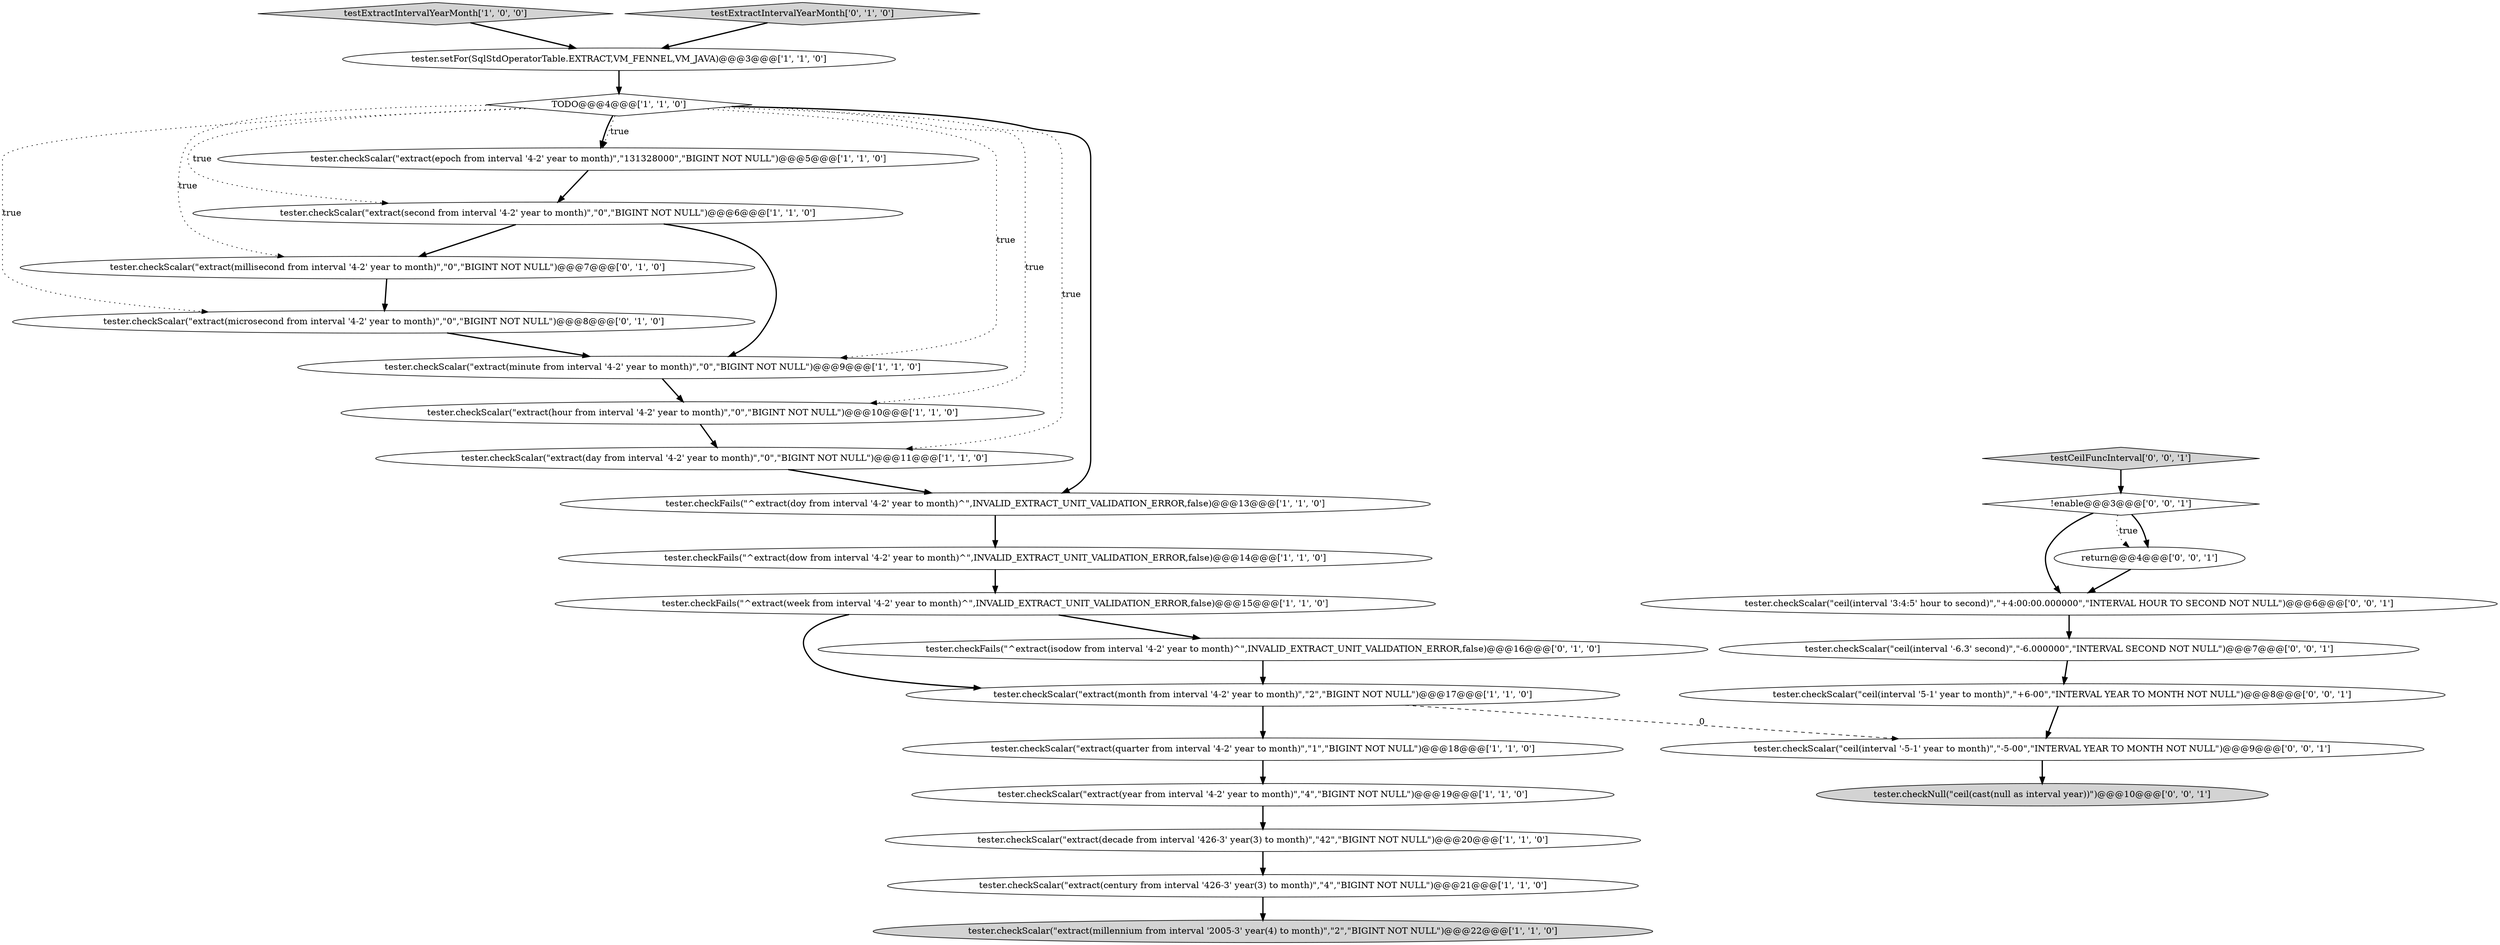 digraph {
3 [style = filled, label = "tester.checkScalar(\"extract(hour from interval '4-2' year to month)\",\"0\",\"BIGINT NOT NULL\")@@@10@@@['1', '1', '0']", fillcolor = white, shape = ellipse image = "AAA0AAABBB1BBB"];
13 [style = filled, label = "tester.checkScalar(\"extract(millennium from interval '2005-3' year(4) to month)\",\"2\",\"BIGINT NOT NULL\")@@@22@@@['1', '1', '0']", fillcolor = lightgray, shape = ellipse image = "AAA0AAABBB1BBB"];
26 [style = filled, label = "tester.checkNull(\"ceil(cast(null as interval year))\")@@@10@@@['0', '0', '1']", fillcolor = lightgray, shape = ellipse image = "AAA0AAABBB3BBB"];
22 [style = filled, label = "testCeilFuncInterval['0', '0', '1']", fillcolor = lightgray, shape = diamond image = "AAA0AAABBB3BBB"];
18 [style = filled, label = "tester.checkFails(\"^extract(isodow from interval '4-2' year to month)^\",INVALID_EXTRACT_UNIT_VALIDATION_ERROR,false)@@@16@@@['0', '1', '0']", fillcolor = white, shape = ellipse image = "AAA1AAABBB2BBB"];
2 [style = filled, label = "tester.checkScalar(\"extract(epoch from interval '4-2' year to month)\",\"131328000\",\"BIGINT NOT NULL\")@@@5@@@['1', '1', '0']", fillcolor = white, shape = ellipse image = "AAA0AAABBB1BBB"];
15 [style = filled, label = "TODO@@@4@@@['1', '1', '0']", fillcolor = white, shape = diamond image = "AAA0AAABBB1BBB"];
5 [style = filled, label = "tester.checkFails(\"^extract(doy from interval '4-2' year to month)^\",INVALID_EXTRACT_UNIT_VALIDATION_ERROR,false)@@@13@@@['1', '1', '0']", fillcolor = white, shape = ellipse image = "AAA0AAABBB1BBB"];
27 [style = filled, label = "tester.checkScalar(\"ceil(interval '3:4:5' hour to second)\",\"+4:00:00.000000\",\"INTERVAL HOUR TO SECOND NOT NULL\")@@@6@@@['0', '0', '1']", fillcolor = white, shape = ellipse image = "AAA0AAABBB3BBB"];
20 [style = filled, label = "tester.checkScalar(\"extract(millisecond from interval '4-2' year to month)\",\"0\",\"BIGINT NOT NULL\")@@@7@@@['0', '1', '0']", fillcolor = white, shape = ellipse image = "AAA1AAABBB2BBB"];
0 [style = filled, label = "tester.setFor(SqlStdOperatorTable.EXTRACT,VM_FENNEL,VM_JAVA)@@@3@@@['1', '1', '0']", fillcolor = white, shape = ellipse image = "AAA0AAABBB1BBB"];
24 [style = filled, label = "tester.checkScalar(\"ceil(interval '-5-1' year to month)\",\"-5-00\",\"INTERVAL YEAR TO MONTH NOT NULL\")@@@9@@@['0', '0', '1']", fillcolor = white, shape = ellipse image = "AAA0AAABBB3BBB"];
4 [style = filled, label = "tester.checkScalar(\"extract(month from interval '4-2' year to month)\",\"2\",\"BIGINT NOT NULL\")@@@17@@@['1', '1', '0']", fillcolor = white, shape = ellipse image = "AAA0AAABBB1BBB"];
8 [style = filled, label = "testExtractIntervalYearMonth['1', '0', '0']", fillcolor = lightgray, shape = diamond image = "AAA0AAABBB1BBB"];
19 [style = filled, label = "tester.checkScalar(\"extract(microsecond from interval '4-2' year to month)\",\"0\",\"BIGINT NOT NULL\")@@@8@@@['0', '1', '0']", fillcolor = white, shape = ellipse image = "AAA1AAABBB2BBB"];
6 [style = filled, label = "tester.checkFails(\"^extract(week from interval '4-2' year to month)^\",INVALID_EXTRACT_UNIT_VALIDATION_ERROR,false)@@@15@@@['1', '1', '0']", fillcolor = white, shape = ellipse image = "AAA0AAABBB1BBB"];
10 [style = filled, label = "tester.checkScalar(\"extract(minute from interval '4-2' year to month)\",\"0\",\"BIGINT NOT NULL\")@@@9@@@['1', '1', '0']", fillcolor = white, shape = ellipse image = "AAA0AAABBB1BBB"];
17 [style = filled, label = "testExtractIntervalYearMonth['0', '1', '0']", fillcolor = lightgray, shape = diamond image = "AAA0AAABBB2BBB"];
7 [style = filled, label = "tester.checkScalar(\"extract(century from interval '426-3' year(3) to month)\",\"4\",\"BIGINT NOT NULL\")@@@21@@@['1', '1', '0']", fillcolor = white, shape = ellipse image = "AAA0AAABBB1BBB"];
14 [style = filled, label = "tester.checkScalar(\"extract(year from interval '4-2' year to month)\",\"4\",\"BIGINT NOT NULL\")@@@19@@@['1', '1', '0']", fillcolor = white, shape = ellipse image = "AAA0AAABBB1BBB"];
16 [style = filled, label = "tester.checkFails(\"^extract(dow from interval '4-2' year to month)^\",INVALID_EXTRACT_UNIT_VALIDATION_ERROR,false)@@@14@@@['1', '1', '0']", fillcolor = white, shape = ellipse image = "AAA0AAABBB1BBB"];
23 [style = filled, label = "return@@@4@@@['0', '0', '1']", fillcolor = white, shape = ellipse image = "AAA0AAABBB3BBB"];
21 [style = filled, label = "tester.checkScalar(\"ceil(interval '5-1' year to month)\",\"+6-00\",\"INTERVAL YEAR TO MONTH NOT NULL\")@@@8@@@['0', '0', '1']", fillcolor = white, shape = ellipse image = "AAA0AAABBB3BBB"];
25 [style = filled, label = "tester.checkScalar(\"ceil(interval '-6.3' second)\",\"-6.000000\",\"INTERVAL SECOND NOT NULL\")@@@7@@@['0', '0', '1']", fillcolor = white, shape = ellipse image = "AAA0AAABBB3BBB"];
28 [style = filled, label = "!enable@@@3@@@['0', '0', '1']", fillcolor = white, shape = diamond image = "AAA0AAABBB3BBB"];
11 [style = filled, label = "tester.checkScalar(\"extract(second from interval '4-2' year to month)\",\"0\",\"BIGINT NOT NULL\")@@@6@@@['1', '1', '0']", fillcolor = white, shape = ellipse image = "AAA0AAABBB1BBB"];
9 [style = filled, label = "tester.checkScalar(\"extract(day from interval '4-2' year to month)\",\"0\",\"BIGINT NOT NULL\")@@@11@@@['1', '1', '0']", fillcolor = white, shape = ellipse image = "AAA0AAABBB1BBB"];
1 [style = filled, label = "tester.checkScalar(\"extract(quarter from interval '4-2' year to month)\",\"1\",\"BIGINT NOT NULL\")@@@18@@@['1', '1', '0']", fillcolor = white, shape = ellipse image = "AAA0AAABBB1BBB"];
12 [style = filled, label = "tester.checkScalar(\"extract(decade from interval '426-3' year(3) to month)\",\"42\",\"BIGINT NOT NULL\")@@@20@@@['1', '1', '0']", fillcolor = white, shape = ellipse image = "AAA0AAABBB1BBB"];
15->19 [style = dotted, label="true"];
12->7 [style = bold, label=""];
6->18 [style = bold, label=""];
4->24 [style = dashed, label="0"];
19->10 [style = bold, label=""];
11->20 [style = bold, label=""];
6->4 [style = bold, label=""];
27->25 [style = bold, label=""];
8->0 [style = bold, label=""];
2->11 [style = bold, label=""];
28->23 [style = bold, label=""];
15->11 [style = dotted, label="true"];
14->12 [style = bold, label=""];
21->24 [style = bold, label=""];
1->14 [style = bold, label=""];
15->2 [style = bold, label=""];
4->1 [style = bold, label=""];
10->3 [style = bold, label=""];
20->19 [style = bold, label=""];
15->10 [style = dotted, label="true"];
7->13 [style = bold, label=""];
28->27 [style = bold, label=""];
25->21 [style = bold, label=""];
0->15 [style = bold, label=""];
11->10 [style = bold, label=""];
15->2 [style = dotted, label="true"];
15->20 [style = dotted, label="true"];
3->9 [style = bold, label=""];
22->28 [style = bold, label=""];
16->6 [style = bold, label=""];
15->5 [style = bold, label=""];
28->23 [style = dotted, label="true"];
15->9 [style = dotted, label="true"];
9->5 [style = bold, label=""];
24->26 [style = bold, label=""];
5->16 [style = bold, label=""];
17->0 [style = bold, label=""];
18->4 [style = bold, label=""];
23->27 [style = bold, label=""];
15->3 [style = dotted, label="true"];
}
